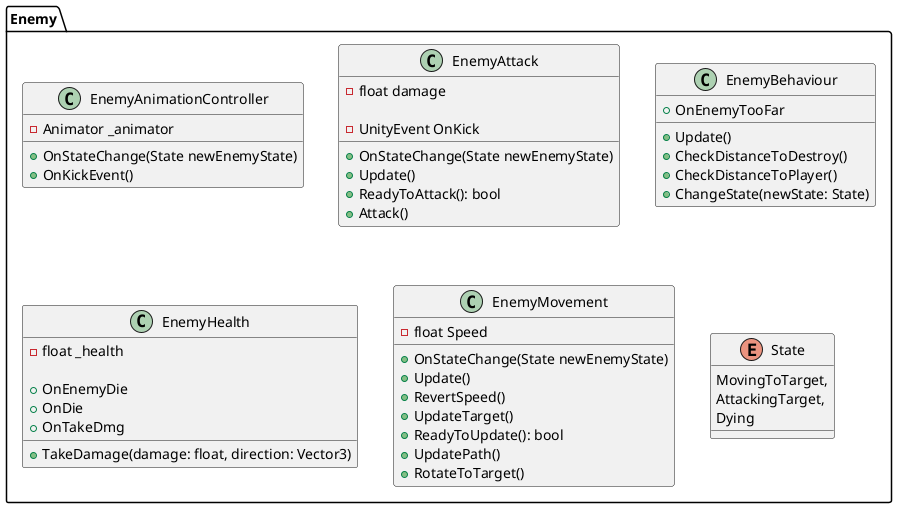 ﻿@startuml

namespace Enemy {

class EnemyAnimationController {
    - Animator _animator
    + OnStateChange(State newEnemyState)
    + OnKickEvent()
}

class EnemyAttack {
    - float damage

    - UnityEvent OnKick
    + OnStateChange(State newEnemyState)
    + Update()
    + ReadyToAttack(): bool
    + Attack()
}

class EnemyBehaviour {

    + OnEnemyTooFar
    + Update()
    + CheckDistanceToDestroy()
    + CheckDistanceToPlayer()
    + ChangeState(newState: State)
}

class EnemyHealth {
    - float _health

    + OnEnemyDie
    + OnDie
    + OnTakeDmg
    + TakeDamage(damage: float, direction: Vector3)

}

class EnemyMovement {
    - float Speed

    + OnStateChange(State newEnemyState)
    + Update()
    + RevertSpeed()
    + UpdateTarget()
    + ReadyToUpdate(): bool
    + UpdatePath()
    + RotateToTarget()
}

enum State {
    MovingToTarget,
    AttackingTarget,
    Dying
}


 }
 
@enduml
